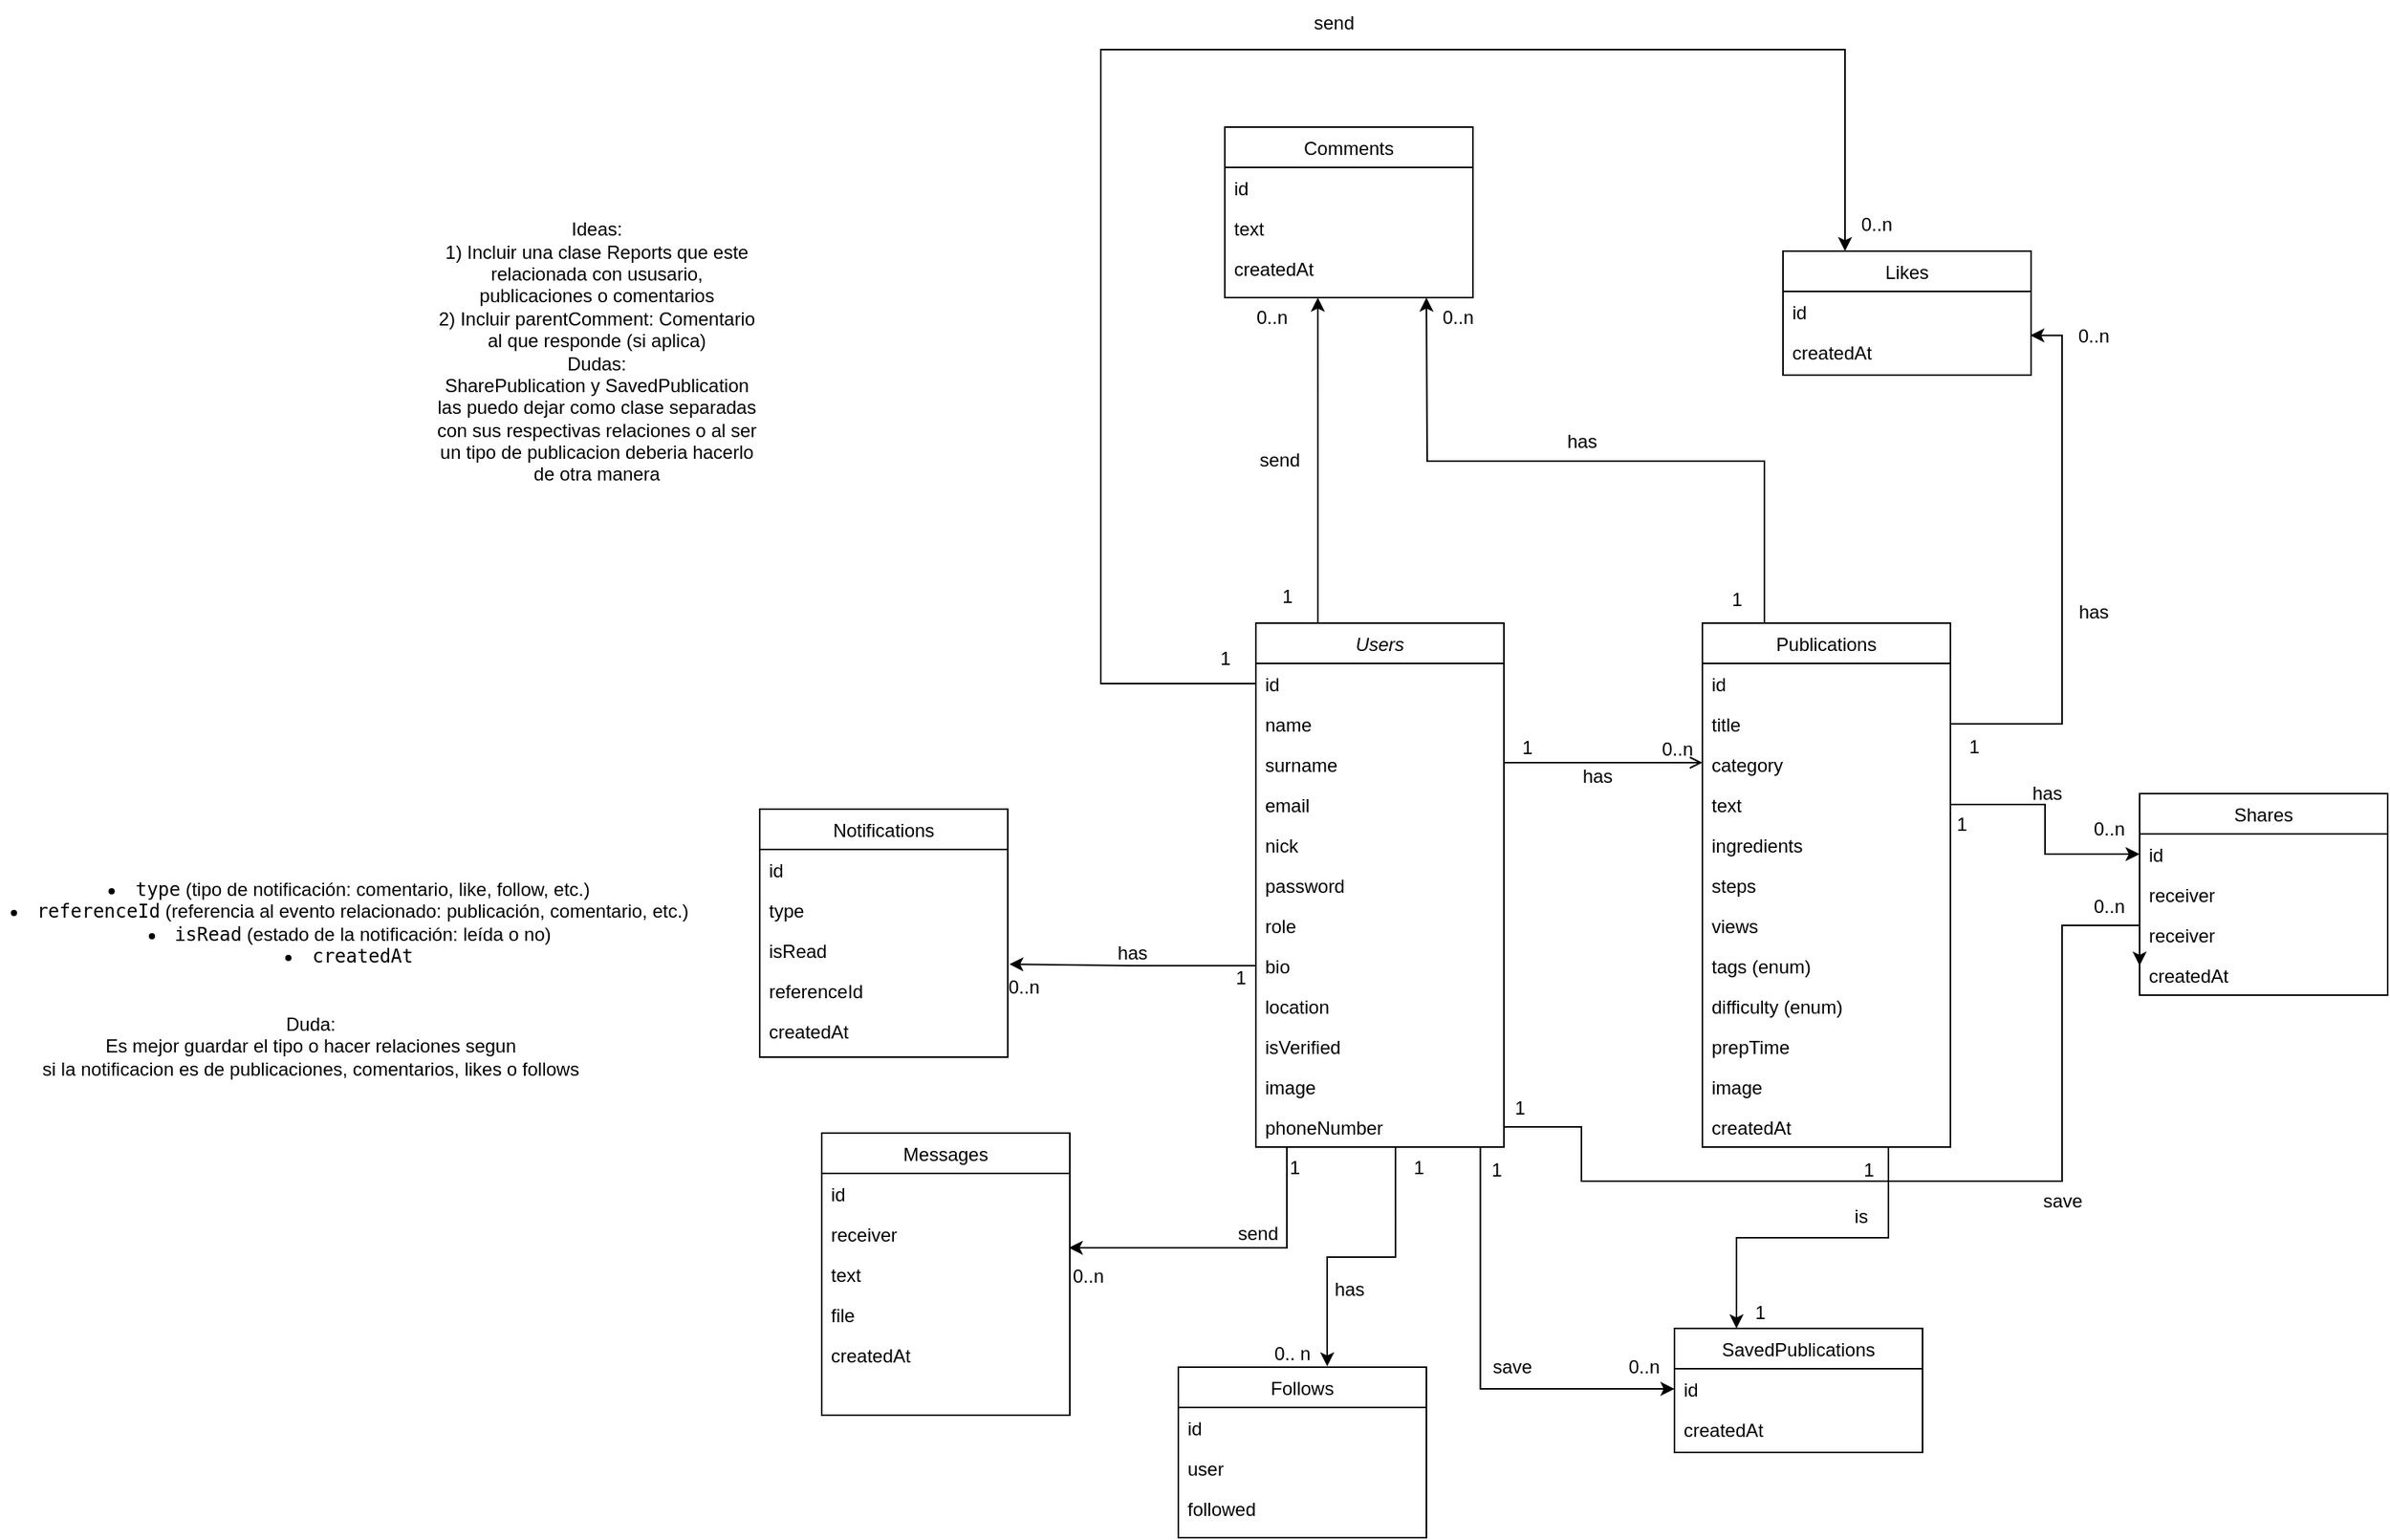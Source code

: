 <mxfile version="26.0.2">
  <diagram id="C5RBs43oDa-KdzZeNtuy" name="Page-1">
    <mxGraphModel dx="1520" dy="1474" grid="1" gridSize="10" guides="1" tooltips="1" connect="1" arrows="1" fold="1" page="1" pageScale="1" pageWidth="827" pageHeight="1169" math="0" shadow="0">
      <root>
        <mxCell id="WIyWlLk6GJQsqaUBKTNV-0" />
        <mxCell id="WIyWlLk6GJQsqaUBKTNV-1" parent="WIyWlLk6GJQsqaUBKTNV-0" />
        <mxCell id="uwJaF9z327K-qFnrlRFz-44" style="edgeStyle=orthogonalEdgeStyle;rounded=0;orthogonalLoop=1;jettySize=auto;html=1;exitX=0.25;exitY=0;exitDx=0;exitDy=0;" parent="WIyWlLk6GJQsqaUBKTNV-1" source="zkfFHV4jXpPFQw0GAbJ--0" edge="1">
          <mxGeometry relative="1" as="geometry">
            <mxPoint x="259.968" y="-90.0" as="targetPoint" />
          </mxGeometry>
        </mxCell>
        <mxCell id="zkfFHV4jXpPFQw0GAbJ--0" value="Users" style="swimlane;fontStyle=2;align=center;verticalAlign=top;childLayout=stackLayout;horizontal=1;startSize=26;horizontalStack=0;resizeParent=1;resizeLast=0;collapsible=1;marginBottom=0;rounded=0;shadow=0;strokeWidth=1;" parent="WIyWlLk6GJQsqaUBKTNV-1" vertex="1">
          <mxGeometry x="220" y="120" width="160" height="338" as="geometry">
            <mxRectangle x="230" y="140" width="160" height="26" as="alternateBounds" />
          </mxGeometry>
        </mxCell>
        <mxCell id="uwJaF9z327K-qFnrlRFz-0" value="id" style="text;align=left;verticalAlign=top;spacingLeft=4;spacingRight=4;overflow=hidden;rotatable=0;points=[[0,0.5],[1,0.5]];portConstraint=eastwest;" parent="zkfFHV4jXpPFQw0GAbJ--0" vertex="1">
          <mxGeometry y="26" width="160" height="26" as="geometry" />
        </mxCell>
        <mxCell id="zkfFHV4jXpPFQw0GAbJ--1" value="name" style="text;align=left;verticalAlign=top;spacingLeft=4;spacingRight=4;overflow=hidden;rotatable=0;points=[[0,0.5],[1,0.5]];portConstraint=eastwest;" parent="zkfFHV4jXpPFQw0GAbJ--0" vertex="1">
          <mxGeometry y="52" width="160" height="26" as="geometry" />
        </mxCell>
        <mxCell id="uwJaF9z327K-qFnrlRFz-1" value="surname" style="text;align=left;verticalAlign=top;spacingLeft=4;spacingRight=4;overflow=hidden;rotatable=0;points=[[0,0.5],[1,0.5]];portConstraint=eastwest;rounded=0;shadow=0;html=0;" parent="zkfFHV4jXpPFQw0GAbJ--0" vertex="1">
          <mxGeometry y="78" width="160" height="26" as="geometry" />
        </mxCell>
        <mxCell id="zkfFHV4jXpPFQw0GAbJ--3" value="email" style="text;align=left;verticalAlign=top;spacingLeft=4;spacingRight=4;overflow=hidden;rotatable=0;points=[[0,0.5],[1,0.5]];portConstraint=eastwest;rounded=0;shadow=0;html=0;" parent="zkfFHV4jXpPFQw0GAbJ--0" vertex="1">
          <mxGeometry y="104" width="160" height="26" as="geometry" />
        </mxCell>
        <mxCell id="zkfFHV4jXpPFQw0GAbJ--2" value="nick" style="text;align=left;verticalAlign=top;spacingLeft=4;spacingRight=4;overflow=hidden;rotatable=0;points=[[0,0.5],[1,0.5]];portConstraint=eastwest;rounded=0;shadow=0;html=0;" parent="zkfFHV4jXpPFQw0GAbJ--0" vertex="1">
          <mxGeometry y="130" width="160" height="26" as="geometry" />
        </mxCell>
        <mxCell id="uwJaF9z327K-qFnrlRFz-2" value="password" style="text;align=left;verticalAlign=top;spacingLeft=4;spacingRight=4;overflow=hidden;rotatable=0;points=[[0,0.5],[1,0.5]];portConstraint=eastwest;rounded=0;shadow=0;html=0;" parent="zkfFHV4jXpPFQw0GAbJ--0" vertex="1">
          <mxGeometry y="156" width="160" height="26" as="geometry" />
        </mxCell>
        <mxCell id="uwJaF9z327K-qFnrlRFz-3" value="role" style="text;align=left;verticalAlign=top;spacingLeft=4;spacingRight=4;overflow=hidden;rotatable=0;points=[[0,0.5],[1,0.5]];portConstraint=eastwest;rounded=0;shadow=0;html=0;" parent="zkfFHV4jXpPFQw0GAbJ--0" vertex="1">
          <mxGeometry y="182" width="160" height="26" as="geometry" />
        </mxCell>
        <mxCell id="uwJaF9z327K-qFnrlRFz-5" value="bio" style="text;align=left;verticalAlign=top;spacingLeft=4;spacingRight=4;overflow=hidden;rotatable=0;points=[[0,0.5],[1,0.5]];portConstraint=eastwest;rounded=0;shadow=0;html=0;" parent="zkfFHV4jXpPFQw0GAbJ--0" vertex="1">
          <mxGeometry y="208" width="160" height="26" as="geometry" />
        </mxCell>
        <mxCell id="uwJaF9z327K-qFnrlRFz-95" value="location" style="text;align=left;verticalAlign=top;spacingLeft=4;spacingRight=4;overflow=hidden;rotatable=0;points=[[0,0.5],[1,0.5]];portConstraint=eastwest;rounded=0;shadow=0;html=0;" parent="zkfFHV4jXpPFQw0GAbJ--0" vertex="1">
          <mxGeometry y="234" width="160" height="26" as="geometry" />
        </mxCell>
        <mxCell id="uwJaF9z327K-qFnrlRFz-94" value="isVerified" style="text;align=left;verticalAlign=top;spacingLeft=4;spacingRight=4;overflow=hidden;rotatable=0;points=[[0,0.5],[1,0.5]];portConstraint=eastwest;rounded=0;shadow=0;html=0;" parent="zkfFHV4jXpPFQw0GAbJ--0" vertex="1">
          <mxGeometry y="260" width="160" height="26" as="geometry" />
        </mxCell>
        <mxCell id="uwJaF9z327K-qFnrlRFz-93" value="image" style="text;align=left;verticalAlign=top;spacingLeft=4;spacingRight=4;overflow=hidden;rotatable=0;points=[[0,0.5],[1,0.5]];portConstraint=eastwest;rounded=0;shadow=0;html=0;" parent="zkfFHV4jXpPFQw0GAbJ--0" vertex="1">
          <mxGeometry y="286" width="160" height="26" as="geometry" />
        </mxCell>
        <mxCell id="uwJaF9z327K-qFnrlRFz-4" value="phoneNumber" style="text;align=left;verticalAlign=top;spacingLeft=4;spacingRight=4;overflow=hidden;rotatable=0;points=[[0,0.5],[1,0.5]];portConstraint=eastwest;rounded=0;shadow=0;html=0;" parent="zkfFHV4jXpPFQw0GAbJ--0" vertex="1">
          <mxGeometry y="312" width="160" height="26" as="geometry" />
        </mxCell>
        <mxCell id="uwJaF9z327K-qFnrlRFz-43" style="edgeStyle=orthogonalEdgeStyle;rounded=0;orthogonalLoop=1;jettySize=auto;html=1;exitX=0.25;exitY=0;exitDx=0;exitDy=0;" parent="WIyWlLk6GJQsqaUBKTNV-1" source="zkfFHV4jXpPFQw0GAbJ--17" edge="1">
          <mxGeometry relative="1" as="geometry">
            <mxPoint x="330" y="-90" as="targetPoint" />
          </mxGeometry>
        </mxCell>
        <mxCell id="uwJaF9z327K-qFnrlRFz-104" style="edgeStyle=orthogonalEdgeStyle;rounded=0;orthogonalLoop=1;jettySize=auto;html=1;exitX=0.75;exitY=1;exitDx=0;exitDy=0;entryX=0.25;entryY=0;entryDx=0;entryDy=0;" parent="WIyWlLk6GJQsqaUBKTNV-1" source="zkfFHV4jXpPFQw0GAbJ--17" target="uwJaF9z327K-qFnrlRFz-96" edge="1">
          <mxGeometry relative="1" as="geometry" />
        </mxCell>
        <mxCell id="zkfFHV4jXpPFQw0GAbJ--17" value="Publications" style="swimlane;fontStyle=0;align=center;verticalAlign=top;childLayout=stackLayout;horizontal=1;startSize=26;horizontalStack=0;resizeParent=1;resizeLast=0;collapsible=1;marginBottom=0;rounded=0;shadow=0;strokeWidth=1;" parent="WIyWlLk6GJQsqaUBKTNV-1" vertex="1">
          <mxGeometry x="508" y="120" width="160" height="338" as="geometry">
            <mxRectangle x="550" y="140" width="160" height="26" as="alternateBounds" />
          </mxGeometry>
        </mxCell>
        <mxCell id="zkfFHV4jXpPFQw0GAbJ--18" value="id" style="text;align=left;verticalAlign=top;spacingLeft=4;spacingRight=4;overflow=hidden;rotatable=0;points=[[0,0.5],[1,0.5]];portConstraint=eastwest;" parent="zkfFHV4jXpPFQw0GAbJ--17" vertex="1">
          <mxGeometry y="26" width="160" height="26" as="geometry" />
        </mxCell>
        <mxCell id="zkfFHV4jXpPFQw0GAbJ--20" value="title" style="text;align=left;verticalAlign=top;spacingLeft=4;spacingRight=4;overflow=hidden;rotatable=0;points=[[0,0.5],[1,0.5]];portConstraint=eastwest;rounded=0;shadow=0;html=0;" parent="zkfFHV4jXpPFQw0GAbJ--17" vertex="1">
          <mxGeometry y="52" width="160" height="26" as="geometry" />
        </mxCell>
        <mxCell id="zkfFHV4jXpPFQw0GAbJ--21" value="category" style="text;align=left;verticalAlign=top;spacingLeft=4;spacingRight=4;overflow=hidden;rotatable=0;points=[[0,0.5],[1,0.5]];portConstraint=eastwest;rounded=0;shadow=0;html=0;" parent="zkfFHV4jXpPFQw0GAbJ--17" vertex="1">
          <mxGeometry y="78" width="160" height="26" as="geometry" />
        </mxCell>
        <mxCell id="zkfFHV4jXpPFQw0GAbJ--22" value="text" style="text;align=left;verticalAlign=top;spacingLeft=4;spacingRight=4;overflow=hidden;rotatable=0;points=[[0,0.5],[1,0.5]];portConstraint=eastwest;rounded=0;shadow=0;html=0;" parent="zkfFHV4jXpPFQw0GAbJ--17" vertex="1">
          <mxGeometry y="104" width="160" height="26" as="geometry" />
        </mxCell>
        <mxCell id="uwJaF9z327K-qFnrlRFz-88" value="ingredients" style="text;align=left;verticalAlign=top;spacingLeft=4;spacingRight=4;overflow=hidden;rotatable=0;points=[[0,0.5],[1,0.5]];portConstraint=eastwest;rounded=0;shadow=0;html=0;" parent="zkfFHV4jXpPFQw0GAbJ--17" vertex="1">
          <mxGeometry y="130" width="160" height="26" as="geometry" />
        </mxCell>
        <mxCell id="uwJaF9z327K-qFnrlRFz-111" value="steps" style="text;align=left;verticalAlign=top;spacingLeft=4;spacingRight=4;overflow=hidden;rotatable=0;points=[[0,0.5],[1,0.5]];portConstraint=eastwest;rounded=0;shadow=0;html=0;" parent="zkfFHV4jXpPFQw0GAbJ--17" vertex="1">
          <mxGeometry y="156" width="160" height="26" as="geometry" />
        </mxCell>
        <mxCell id="uwJaF9z327K-qFnrlRFz-112" value="views" style="text;align=left;verticalAlign=top;spacingLeft=4;spacingRight=4;overflow=hidden;rotatable=0;points=[[0,0.5],[1,0.5]];portConstraint=eastwest;rounded=0;shadow=0;html=0;" parent="zkfFHV4jXpPFQw0GAbJ--17" vertex="1">
          <mxGeometry y="182" width="160" height="26" as="geometry" />
        </mxCell>
        <mxCell id="uwJaF9z327K-qFnrlRFz-115" value="tags (enum)" style="text;align=left;verticalAlign=top;spacingLeft=4;spacingRight=4;overflow=hidden;rotatable=0;points=[[0,0.5],[1,0.5]];portConstraint=eastwest;rounded=0;shadow=0;html=0;" parent="zkfFHV4jXpPFQw0GAbJ--17" vertex="1">
          <mxGeometry y="208" width="160" height="26" as="geometry" />
        </mxCell>
        <mxCell id="uwJaF9z327K-qFnrlRFz-116" value="difficulty (enum)" style="text;align=left;verticalAlign=top;spacingLeft=4;spacingRight=4;overflow=hidden;rotatable=0;points=[[0,0.5],[1,0.5]];portConstraint=eastwest;rounded=0;shadow=0;html=0;" parent="zkfFHV4jXpPFQw0GAbJ--17" vertex="1">
          <mxGeometry y="234" width="160" height="26" as="geometry" />
        </mxCell>
        <mxCell id="uwJaF9z327K-qFnrlRFz-117" value="prepTime" style="text;align=left;verticalAlign=top;spacingLeft=4;spacingRight=4;overflow=hidden;rotatable=0;points=[[0,0.5],[1,0.5]];portConstraint=eastwest;rounded=0;shadow=0;html=0;" parent="zkfFHV4jXpPFQw0GAbJ--17" vertex="1">
          <mxGeometry y="260" width="160" height="26" as="geometry" />
        </mxCell>
        <mxCell id="uwJaF9z327K-qFnrlRFz-118" value="image" style="text;align=left;verticalAlign=top;spacingLeft=4;spacingRight=4;overflow=hidden;rotatable=0;points=[[0,0.5],[1,0.5]];portConstraint=eastwest;rounded=0;shadow=0;html=0;" parent="zkfFHV4jXpPFQw0GAbJ--17" vertex="1">
          <mxGeometry y="286" width="160" height="26" as="geometry" />
        </mxCell>
        <mxCell id="uwJaF9z327K-qFnrlRFz-110" value="createdAt" style="text;align=left;verticalAlign=top;spacingLeft=4;spacingRight=4;overflow=hidden;rotatable=0;points=[[0,0.5],[1,0.5]];portConstraint=eastwest;rounded=0;shadow=0;html=0;" parent="zkfFHV4jXpPFQw0GAbJ--17" vertex="1">
          <mxGeometry y="312" width="160" height="26" as="geometry" />
        </mxCell>
        <mxCell id="zkfFHV4jXpPFQw0GAbJ--26" value="" style="endArrow=open;shadow=0;strokeWidth=1;rounded=0;curved=0;endFill=1;edgeStyle=elbowEdgeStyle;elbow=vertical;exitX=1;exitY=0.5;exitDx=0;exitDy=0;" parent="WIyWlLk6GJQsqaUBKTNV-1" source="uwJaF9z327K-qFnrlRFz-1" edge="1">
          <mxGeometry x="0.5" y="41" relative="1" as="geometry">
            <mxPoint x="410" y="210" as="sourcePoint" />
            <mxPoint x="508" y="210" as="targetPoint" />
            <mxPoint x="-40" y="32" as="offset" />
            <Array as="points">
              <mxPoint x="490" y="210" />
            </Array>
          </mxGeometry>
        </mxCell>
        <mxCell id="zkfFHV4jXpPFQw0GAbJ--27" value="0..n" style="resizable=0;align=left;verticalAlign=bottom;labelBackgroundColor=none;fontSize=12;" parent="zkfFHV4jXpPFQw0GAbJ--26" connectable="0" vertex="1">
          <mxGeometry x="-1" relative="1" as="geometry">
            <mxPoint x="100" y="-1" as="offset" />
          </mxGeometry>
        </mxCell>
        <mxCell id="zkfFHV4jXpPFQw0GAbJ--28" value="1" style="resizable=0;align=right;verticalAlign=bottom;labelBackgroundColor=none;fontSize=12;" parent="zkfFHV4jXpPFQw0GAbJ--26" connectable="0" vertex="1">
          <mxGeometry x="1" relative="1" as="geometry">
            <mxPoint x="-108" y="-1" as="offset" />
          </mxGeometry>
        </mxCell>
        <mxCell id="zkfFHV4jXpPFQw0GAbJ--29" value="has" style="text;html=1;resizable=0;points=[];;align=center;verticalAlign=middle;labelBackgroundColor=none;rounded=0;shadow=0;strokeWidth=1;fontSize=12;" parent="zkfFHV4jXpPFQw0GAbJ--26" vertex="1" connectable="0">
          <mxGeometry x="0.5" y="49" relative="1" as="geometry">
            <mxPoint x="-36" y="58" as="offset" />
          </mxGeometry>
        </mxCell>
        <mxCell id="uwJaF9z327K-qFnrlRFz-10" value="Follows" style="swimlane;fontStyle=0;align=center;verticalAlign=top;childLayout=stackLayout;horizontal=1;startSize=26;horizontalStack=0;resizeParent=1;resizeLast=0;collapsible=1;marginBottom=0;rounded=0;shadow=0;strokeWidth=1;" parent="WIyWlLk6GJQsqaUBKTNV-1" vertex="1">
          <mxGeometry x="170.0" y="600" width="160" height="110" as="geometry">
            <mxRectangle x="550" y="140" width="160" height="26" as="alternateBounds" />
          </mxGeometry>
        </mxCell>
        <mxCell id="uwJaF9z327K-qFnrlRFz-11" value="id" style="text;align=left;verticalAlign=top;spacingLeft=4;spacingRight=4;overflow=hidden;rotatable=0;points=[[0,0.5],[1,0.5]];portConstraint=eastwest;" parent="uwJaF9z327K-qFnrlRFz-10" vertex="1">
          <mxGeometry y="26" width="160" height="26" as="geometry" />
        </mxCell>
        <mxCell id="uwJaF9z327K-qFnrlRFz-12" value="user" style="text;align=left;verticalAlign=top;spacingLeft=4;spacingRight=4;overflow=hidden;rotatable=0;points=[[0,0.5],[1,0.5]];portConstraint=eastwest;rounded=0;shadow=0;html=0;" parent="uwJaF9z327K-qFnrlRFz-10" vertex="1">
          <mxGeometry y="52" width="160" height="26" as="geometry" />
        </mxCell>
        <mxCell id="uwJaF9z327K-qFnrlRFz-13" value="followed" style="text;align=left;verticalAlign=top;spacingLeft=4;spacingRight=4;overflow=hidden;rotatable=0;points=[[0,0.5],[1,0.5]];portConstraint=eastwest;rounded=0;shadow=0;html=0;" parent="uwJaF9z327K-qFnrlRFz-10" vertex="1">
          <mxGeometry y="78" width="160" height="26" as="geometry" />
        </mxCell>
        <mxCell id="uwJaF9z327K-qFnrlRFz-16" value="0.. n" style="resizable=0;align=left;verticalAlign=bottom;labelBackgroundColor=none;fontSize=12;" parent="WIyWlLk6GJQsqaUBKTNV-1" connectable="0" vertex="1">
          <mxGeometry x="229.999" y="600.001" as="geometry" />
        </mxCell>
        <mxCell id="uwJaF9z327K-qFnrlRFz-17" value="1" style="resizable=0;align=right;verticalAlign=bottom;labelBackgroundColor=none;fontSize=12;" parent="WIyWlLk6GJQsqaUBKTNV-1" connectable="0" vertex="1">
          <mxGeometry x="330" y="480.004" as="geometry" />
        </mxCell>
        <mxCell id="uwJaF9z327K-qFnrlRFz-18" value="has" style="text;html=1;resizable=0;points=[];;align=center;verticalAlign=middle;labelBackgroundColor=none;rounded=0;shadow=0;strokeWidth=1;fontSize=12;" parent="WIyWlLk6GJQsqaUBKTNV-1" vertex="1" connectable="0">
          <mxGeometry x="279.996" y="550.001" as="geometry" />
        </mxCell>
        <mxCell id="uwJaF9z327K-qFnrlRFz-19" style="edgeStyle=orthogonalEdgeStyle;rounded=0;orthogonalLoop=1;jettySize=auto;html=1;entryX=0.6;entryY=-0.005;entryDx=0;entryDy=0;entryPerimeter=0;exitX=0.563;exitY=1.014;exitDx=0;exitDy=0;exitPerimeter=0;" parent="WIyWlLk6GJQsqaUBKTNV-1" source="uwJaF9z327K-qFnrlRFz-4" target="uwJaF9z327K-qFnrlRFz-10" edge="1">
          <mxGeometry relative="1" as="geometry">
            <mxPoint x="310" y="470" as="sourcePoint" />
            <mxPoint x="560" y="477" as="targetPoint" />
            <Array as="points">
              <mxPoint x="310" y="529" />
              <mxPoint x="266" y="529" />
            </Array>
          </mxGeometry>
        </mxCell>
        <mxCell id="uwJaF9z327K-qFnrlRFz-20" value="Messages" style="swimlane;fontStyle=0;align=center;verticalAlign=top;childLayout=stackLayout;horizontal=1;startSize=26;horizontalStack=0;resizeParent=1;resizeLast=0;collapsible=1;marginBottom=0;rounded=0;shadow=0;strokeWidth=1;" parent="WIyWlLk6GJQsqaUBKTNV-1" vertex="1">
          <mxGeometry x="-60" y="449" width="160" height="182" as="geometry">
            <mxRectangle x="550" y="140" width="160" height="26" as="alternateBounds" />
          </mxGeometry>
        </mxCell>
        <mxCell id="uwJaF9z327K-qFnrlRFz-21" value="id" style="text;align=left;verticalAlign=top;spacingLeft=4;spacingRight=4;overflow=hidden;rotatable=0;points=[[0,0.5],[1,0.5]];portConstraint=eastwest;" parent="uwJaF9z327K-qFnrlRFz-20" vertex="1">
          <mxGeometry y="26" width="160" height="26" as="geometry" />
        </mxCell>
        <mxCell id="uwJaF9z327K-qFnrlRFz-23" value="receiver" style="text;align=left;verticalAlign=top;spacingLeft=4;spacingRight=4;overflow=hidden;rotatable=0;points=[[0,0.5],[1,0.5]];portConstraint=eastwest;rounded=0;shadow=0;html=0;" parent="uwJaF9z327K-qFnrlRFz-20" vertex="1">
          <mxGeometry y="52" width="160" height="26" as="geometry" />
        </mxCell>
        <mxCell id="uwJaF9z327K-qFnrlRFz-24" value="text" style="text;align=left;verticalAlign=top;spacingLeft=4;spacingRight=4;overflow=hidden;rotatable=0;points=[[0,0.5],[1,0.5]];portConstraint=eastwest;rounded=0;shadow=0;html=0;" parent="uwJaF9z327K-qFnrlRFz-20" vertex="1">
          <mxGeometry y="78" width="160" height="26" as="geometry" />
        </mxCell>
        <mxCell id="uwJaF9z327K-qFnrlRFz-30" value="file" style="text;align=left;verticalAlign=top;spacingLeft=4;spacingRight=4;overflow=hidden;rotatable=0;points=[[0,0.5],[1,0.5]];portConstraint=eastwest;rounded=0;shadow=0;html=0;" parent="uwJaF9z327K-qFnrlRFz-20" vertex="1">
          <mxGeometry y="104" width="160" height="26" as="geometry" />
        </mxCell>
        <mxCell id="uwJaF9z327K-qFnrlRFz-25" value="createdAt" style="text;align=left;verticalAlign=top;spacingLeft=4;spacingRight=4;overflow=hidden;rotatable=0;points=[[0,0.5],[1,0.5]];portConstraint=eastwest;rounded=0;shadow=0;html=0;" parent="uwJaF9z327K-qFnrlRFz-20" vertex="1">
          <mxGeometry y="130" width="160" height="26" as="geometry" />
        </mxCell>
        <mxCell id="uwJaF9z327K-qFnrlRFz-26" value="0..n" style="resizable=0;align=left;verticalAlign=bottom;labelBackgroundColor=none;fontSize=12;direction=south;" parent="WIyWlLk6GJQsqaUBKTNV-1" connectable="0" vertex="1">
          <mxGeometry x="99.999" y="550.001" as="geometry" />
        </mxCell>
        <mxCell id="uwJaF9z327K-qFnrlRFz-27" value="1" style="resizable=0;align=right;verticalAlign=bottom;labelBackgroundColor=none;fontSize=12;" parent="WIyWlLk6GJQsqaUBKTNV-1" connectable="0" vertex="1">
          <mxGeometry x="250" y="480.004" as="geometry" />
        </mxCell>
        <mxCell id="uwJaF9z327K-qFnrlRFz-28" value="send" style="text;html=1;resizable=0;points=[];;align=center;verticalAlign=middle;labelBackgroundColor=none;rounded=0;shadow=0;strokeWidth=1;fontSize=12;" parent="WIyWlLk6GJQsqaUBKTNV-1" vertex="1" connectable="0">
          <mxGeometry x="214.996" y="510.001" as="geometry">
            <mxPoint x="6" y="4" as="offset" />
          </mxGeometry>
        </mxCell>
        <mxCell id="uwJaF9z327K-qFnrlRFz-29" style="edgeStyle=orthogonalEdgeStyle;rounded=0;orthogonalLoop=1;jettySize=auto;html=1;entryX=0.996;entryY=0.845;entryDx=0;entryDy=0;exitX=0.125;exitY=1.015;exitDx=0;exitDy=0;exitPerimeter=0;entryPerimeter=0;" parent="WIyWlLk6GJQsqaUBKTNV-1" source="uwJaF9z327K-qFnrlRFz-4" target="uwJaF9z327K-qFnrlRFz-23" edge="1">
          <mxGeometry relative="1" as="geometry">
            <mxPoint x="240" y="390" as="sourcePoint" />
            <mxPoint x="318" y="545" as="targetPoint" />
            <Array as="points">
              <mxPoint x="240" y="523" />
            </Array>
          </mxGeometry>
        </mxCell>
        <mxCell id="uwJaF9z327K-qFnrlRFz-31" value="Likes" style="swimlane;fontStyle=0;align=center;verticalAlign=top;childLayout=stackLayout;horizontal=1;startSize=26;horizontalStack=0;resizeParent=1;resizeLast=0;collapsible=1;marginBottom=0;rounded=0;shadow=0;strokeWidth=1;" parent="WIyWlLk6GJQsqaUBKTNV-1" vertex="1">
          <mxGeometry x="560" y="-120" width="160" height="80" as="geometry">
            <mxRectangle x="550" y="140" width="160" height="26" as="alternateBounds" />
          </mxGeometry>
        </mxCell>
        <mxCell id="uwJaF9z327K-qFnrlRFz-32" value="id" style="text;align=left;verticalAlign=top;spacingLeft=4;spacingRight=4;overflow=hidden;rotatable=0;points=[[0,0.5],[1,0.5]];portConstraint=eastwest;" parent="uwJaF9z327K-qFnrlRFz-31" vertex="1">
          <mxGeometry y="26" width="160" height="26" as="geometry" />
        </mxCell>
        <mxCell id="uwJaF9z327K-qFnrlRFz-34" value="createdAt" style="text;align=left;verticalAlign=top;spacingLeft=4;spacingRight=4;overflow=hidden;rotatable=0;points=[[0,0.5],[1,0.5]];portConstraint=eastwest;rounded=0;shadow=0;html=0;" parent="uwJaF9z327K-qFnrlRFz-31" vertex="1">
          <mxGeometry y="52" width="160" height="26" as="geometry" />
        </mxCell>
        <mxCell id="uwJaF9z327K-qFnrlRFz-35" style="edgeStyle=orthogonalEdgeStyle;rounded=0;orthogonalLoop=1;jettySize=auto;html=1;exitX=1;exitY=0.5;exitDx=0;exitDy=0;entryX=0.997;entryY=0.091;entryDx=0;entryDy=0;entryPerimeter=0;" parent="WIyWlLk6GJQsqaUBKTNV-1" source="zkfFHV4jXpPFQw0GAbJ--20" target="uwJaF9z327K-qFnrlRFz-34" edge="1">
          <mxGeometry relative="1" as="geometry" />
        </mxCell>
        <mxCell id="uwJaF9z327K-qFnrlRFz-37" value="0..n" style="text;html=1;align=center;verticalAlign=middle;resizable=0;points=[];autosize=1;strokeColor=none;fillColor=none;" parent="WIyWlLk6GJQsqaUBKTNV-1" vertex="1">
          <mxGeometry x="740" y="-80" width="40" height="30" as="geometry" />
        </mxCell>
        <mxCell id="uwJaF9z327K-qFnrlRFz-38" value="Comments" style="swimlane;fontStyle=0;align=center;verticalAlign=top;childLayout=stackLayout;horizontal=1;startSize=26;horizontalStack=0;resizeParent=1;resizeLast=0;collapsible=1;marginBottom=0;rounded=0;shadow=0;strokeWidth=1;" parent="WIyWlLk6GJQsqaUBKTNV-1" vertex="1">
          <mxGeometry x="200" y="-200" width="160" height="110" as="geometry">
            <mxRectangle x="550" y="140" width="160" height="26" as="alternateBounds" />
          </mxGeometry>
        </mxCell>
        <mxCell id="uwJaF9z327K-qFnrlRFz-39" value="id" style="text;align=left;verticalAlign=top;spacingLeft=4;spacingRight=4;overflow=hidden;rotatable=0;points=[[0,0.5],[1,0.5]];portConstraint=eastwest;" parent="uwJaF9z327K-qFnrlRFz-38" vertex="1">
          <mxGeometry y="26" width="160" height="26" as="geometry" />
        </mxCell>
        <mxCell id="uwJaF9z327K-qFnrlRFz-40" value="text" style="text;align=left;verticalAlign=top;spacingLeft=4;spacingRight=4;overflow=hidden;rotatable=0;points=[[0,0.5],[1,0.5]];portConstraint=eastwest;rounded=0;shadow=0;html=0;" parent="uwJaF9z327K-qFnrlRFz-38" vertex="1">
          <mxGeometry y="52" width="160" height="26" as="geometry" />
        </mxCell>
        <mxCell id="uwJaF9z327K-qFnrlRFz-41" value="createdAt" style="text;align=left;verticalAlign=top;spacingLeft=4;spacingRight=4;overflow=hidden;rotatable=0;points=[[0,0.5],[1,0.5]];portConstraint=eastwest;rounded=0;shadow=0;html=0;" parent="uwJaF9z327K-qFnrlRFz-38" vertex="1">
          <mxGeometry y="78" width="160" height="26" as="geometry" />
        </mxCell>
        <mxCell id="uwJaF9z327K-qFnrlRFz-42" value="has" style="text;html=1;align=center;verticalAlign=middle;resizable=0;points=[];autosize=1;strokeColor=none;fillColor=none;" parent="WIyWlLk6GJQsqaUBKTNV-1" vertex="1">
          <mxGeometry x="740" y="98" width="40" height="30" as="geometry" />
        </mxCell>
        <mxCell id="uwJaF9z327K-qFnrlRFz-45" style="edgeStyle=orthogonalEdgeStyle;rounded=0;orthogonalLoop=1;jettySize=auto;html=1;exitX=0;exitY=0.5;exitDx=0;exitDy=0;entryX=0.25;entryY=0;entryDx=0;entryDy=0;" parent="WIyWlLk6GJQsqaUBKTNV-1" source="uwJaF9z327K-qFnrlRFz-0" target="uwJaF9z327K-qFnrlRFz-31" edge="1">
          <mxGeometry relative="1" as="geometry">
            <Array as="points">
              <mxPoint x="120" y="159" />
              <mxPoint x="120" y="-250" />
              <mxPoint x="600" y="-250" />
            </Array>
          </mxGeometry>
        </mxCell>
        <mxCell id="uwJaF9z327K-qFnrlRFz-46" value="send" style="text;html=1;align=center;verticalAlign=middle;resizable=0;points=[];autosize=1;strokeColor=none;fillColor=none;" parent="WIyWlLk6GJQsqaUBKTNV-1" vertex="1">
          <mxGeometry x="245" y="-282" width="50" height="30" as="geometry" />
        </mxCell>
        <mxCell id="uwJaF9z327K-qFnrlRFz-47" value="send" style="text;html=1;align=center;verticalAlign=middle;resizable=0;points=[];autosize=1;strokeColor=none;fillColor=none;" parent="WIyWlLk6GJQsqaUBKTNV-1" vertex="1">
          <mxGeometry x="210" width="50" height="30" as="geometry" />
        </mxCell>
        <mxCell id="uwJaF9z327K-qFnrlRFz-48" value="0..n" style="text;html=1;align=center;verticalAlign=middle;resizable=0;points=[];autosize=1;strokeColor=none;fillColor=none;" parent="WIyWlLk6GJQsqaUBKTNV-1" vertex="1">
          <mxGeometry x="210" y="-92" width="40" height="30" as="geometry" />
        </mxCell>
        <mxCell id="uwJaF9z327K-qFnrlRFz-49" value="1" style="text;html=1;align=center;verticalAlign=middle;resizable=0;points=[];autosize=1;strokeColor=none;fillColor=none;" parent="WIyWlLk6GJQsqaUBKTNV-1" vertex="1">
          <mxGeometry x="225" y="88" width="30" height="30" as="geometry" />
        </mxCell>
        <mxCell id="uwJaF9z327K-qFnrlRFz-50" value="has" style="text;html=1;align=center;verticalAlign=middle;resizable=0;points=[];autosize=1;strokeColor=none;fillColor=none;" parent="WIyWlLk6GJQsqaUBKTNV-1" vertex="1">
          <mxGeometry x="410" y="-12" width="40" height="30" as="geometry" />
        </mxCell>
        <mxCell id="uwJaF9z327K-qFnrlRFz-51" value="1" style="text;html=1;align=center;verticalAlign=middle;resizable=0;points=[];autosize=1;strokeColor=none;fillColor=none;" parent="WIyWlLk6GJQsqaUBKTNV-1" vertex="1">
          <mxGeometry x="515" y="90" width="30" height="30" as="geometry" />
        </mxCell>
        <mxCell id="uwJaF9z327K-qFnrlRFz-52" value="0..n" style="text;html=1;align=center;verticalAlign=middle;resizable=0;points=[];autosize=1;strokeColor=none;fillColor=none;" parent="WIyWlLk6GJQsqaUBKTNV-1" vertex="1">
          <mxGeometry x="330" y="-92" width="40" height="30" as="geometry" />
        </mxCell>
        <mxCell id="uwJaF9z327K-qFnrlRFz-53" value="0..n" style="text;html=1;align=center;verticalAlign=middle;resizable=0;points=[];autosize=1;strokeColor=none;fillColor=none;" parent="WIyWlLk6GJQsqaUBKTNV-1" vertex="1">
          <mxGeometry x="600" y="-152" width="40" height="30" as="geometry" />
        </mxCell>
        <mxCell id="uwJaF9z327K-qFnrlRFz-54" value="1" style="text;html=1;align=center;verticalAlign=middle;resizable=0;points=[];autosize=1;strokeColor=none;fillColor=none;" parent="WIyWlLk6GJQsqaUBKTNV-1" vertex="1">
          <mxGeometry x="185" y="128" width="30" height="30" as="geometry" />
        </mxCell>
        <mxCell id="uwJaF9z327K-qFnrlRFz-55" value="Shares" style="swimlane;fontStyle=0;align=center;verticalAlign=top;childLayout=stackLayout;horizontal=1;startSize=26;horizontalStack=0;resizeParent=1;resizeLast=0;collapsible=1;marginBottom=0;rounded=0;shadow=0;strokeWidth=1;" parent="WIyWlLk6GJQsqaUBKTNV-1" vertex="1">
          <mxGeometry x="790" y="230" width="160" height="130" as="geometry">
            <mxRectangle x="550" y="140" width="160" height="26" as="alternateBounds" />
          </mxGeometry>
        </mxCell>
        <mxCell id="uwJaF9z327K-qFnrlRFz-56" value="id" style="text;align=left;verticalAlign=top;spacingLeft=4;spacingRight=4;overflow=hidden;rotatable=0;points=[[0,0.5],[1,0.5]];portConstraint=eastwest;" parent="uwJaF9z327K-qFnrlRFz-55" vertex="1">
          <mxGeometry y="26" width="160" height="26" as="geometry" />
        </mxCell>
        <mxCell id="uwJaF9z327K-qFnrlRFz-58" value="receiver" style="text;align=left;verticalAlign=top;spacingLeft=4;spacingRight=4;overflow=hidden;rotatable=0;points=[[0,0.5],[1,0.5]];portConstraint=eastwest;" parent="uwJaF9z327K-qFnrlRFz-55" vertex="1">
          <mxGeometry y="52" width="160" height="26" as="geometry" />
        </mxCell>
        <mxCell id="SjWU31Qkdi2Tv2p4nRT_-2" value="receiver" style="text;align=left;verticalAlign=top;spacingLeft=4;spacingRight=4;overflow=hidden;rotatable=0;points=[[0,0.5],[1,0.5]];portConstraint=eastwest;" vertex="1" parent="uwJaF9z327K-qFnrlRFz-55">
          <mxGeometry y="78" width="160" height="26" as="geometry" />
        </mxCell>
        <mxCell id="uwJaF9z327K-qFnrlRFz-57" value="createdAt" style="text;align=left;verticalAlign=top;spacingLeft=4;spacingRight=4;overflow=hidden;rotatable=0;points=[[0,0.5],[1,0.5]];portConstraint=eastwest;rounded=0;shadow=0;html=0;" parent="uwJaF9z327K-qFnrlRFz-55" vertex="1">
          <mxGeometry y="104" width="160" height="26" as="geometry" />
        </mxCell>
        <mxCell id="uwJaF9z327K-qFnrlRFz-59" style="edgeStyle=orthogonalEdgeStyle;rounded=0;orthogonalLoop=1;jettySize=auto;html=1;exitX=1;exitY=0.5;exitDx=0;exitDy=0;entryX=0;entryY=0.5;entryDx=0;entryDy=0;" parent="WIyWlLk6GJQsqaUBKTNV-1" source="zkfFHV4jXpPFQw0GAbJ--22" target="uwJaF9z327K-qFnrlRFz-56" edge="1">
          <mxGeometry relative="1" as="geometry" />
        </mxCell>
        <mxCell id="uwJaF9z327K-qFnrlRFz-60" style="edgeStyle=orthogonalEdgeStyle;rounded=0;orthogonalLoop=1;jettySize=auto;html=1;exitX=1;exitY=0.5;exitDx=0;exitDy=0;entryX=0;entryY=0.269;entryDx=0;entryDy=0;entryPerimeter=0;" parent="WIyWlLk6GJQsqaUBKTNV-1" source="uwJaF9z327K-qFnrlRFz-4" target="uwJaF9z327K-qFnrlRFz-57" edge="1">
          <mxGeometry relative="1" as="geometry">
            <mxPoint x="780" y="315" as="targetPoint" />
            <mxPoint x="668" y="315.0" as="sourcePoint" />
            <Array as="points">
              <mxPoint x="430" y="445" />
              <mxPoint x="430" y="480" />
              <mxPoint x="740" y="480" />
              <mxPoint x="740" y="315" />
            </Array>
          </mxGeometry>
        </mxCell>
        <mxCell id="uwJaF9z327K-qFnrlRFz-62" value="0..n" style="text;html=1;align=center;verticalAlign=middle;resizable=0;points=[];autosize=1;strokeColor=none;fillColor=none;" parent="WIyWlLk6GJQsqaUBKTNV-1" vertex="1">
          <mxGeometry x="750" y="288" width="40" height="30" as="geometry" />
        </mxCell>
        <mxCell id="uwJaF9z327K-qFnrlRFz-64" value="1" style="text;html=1;align=center;verticalAlign=middle;resizable=0;points=[];autosize=1;strokeColor=none;fillColor=none;" parent="WIyWlLk6GJQsqaUBKTNV-1" vertex="1">
          <mxGeometry x="668" y="185" width="30" height="30" as="geometry" />
        </mxCell>
        <mxCell id="uwJaF9z327K-qFnrlRFz-65" value="1" style="text;html=1;align=center;verticalAlign=middle;resizable=0;points=[];autosize=1;strokeColor=none;fillColor=none;" parent="WIyWlLk6GJQsqaUBKTNV-1" vertex="1">
          <mxGeometry x="660" y="235" width="30" height="30" as="geometry" />
        </mxCell>
        <mxCell id="uwJaF9z327K-qFnrlRFz-66" value="0..n" style="text;html=1;align=center;verticalAlign=middle;resizable=0;points=[];autosize=1;strokeColor=none;fillColor=none;" parent="WIyWlLk6GJQsqaUBKTNV-1" vertex="1">
          <mxGeometry x="750" y="238" width="40" height="30" as="geometry" />
        </mxCell>
        <mxCell id="uwJaF9z327K-qFnrlRFz-67" value="has" style="text;html=1;align=center;verticalAlign=middle;resizable=0;points=[];autosize=1;strokeColor=none;fillColor=none;" parent="WIyWlLk6GJQsqaUBKTNV-1" vertex="1">
          <mxGeometry x="710" y="215" width="40" height="30" as="geometry" />
        </mxCell>
        <mxCell id="uwJaF9z327K-qFnrlRFz-78" value="Notifications" style="swimlane;fontStyle=0;align=center;verticalAlign=top;childLayout=stackLayout;horizontal=1;startSize=26;horizontalStack=0;resizeParent=1;resizeLast=0;collapsible=1;marginBottom=0;rounded=0;shadow=0;strokeWidth=1;" parent="WIyWlLk6GJQsqaUBKTNV-1" vertex="1">
          <mxGeometry x="-100" y="240" width="160" height="160" as="geometry">
            <mxRectangle x="550" y="140" width="160" height="26" as="alternateBounds" />
          </mxGeometry>
        </mxCell>
        <mxCell id="uwJaF9z327K-qFnrlRFz-79" value="id" style="text;align=left;verticalAlign=top;spacingLeft=4;spacingRight=4;overflow=hidden;rotatable=0;points=[[0,0.5],[1,0.5]];portConstraint=eastwest;" parent="uwJaF9z327K-qFnrlRFz-78" vertex="1">
          <mxGeometry y="26" width="160" height="26" as="geometry" />
        </mxCell>
        <mxCell id="uwJaF9z327K-qFnrlRFz-80" value="type" style="text;align=left;verticalAlign=top;spacingLeft=4;spacingRight=4;overflow=hidden;rotatable=0;points=[[0,0.5],[1,0.5]];portConstraint=eastwest;rounded=0;shadow=0;html=0;" parent="uwJaF9z327K-qFnrlRFz-78" vertex="1">
          <mxGeometry y="52" width="160" height="26" as="geometry" />
        </mxCell>
        <mxCell id="uwJaF9z327K-qFnrlRFz-81" value="isRead" style="text;align=left;verticalAlign=top;spacingLeft=4;spacingRight=4;overflow=hidden;rotatable=0;points=[[0,0.5],[1,0.5]];portConstraint=eastwest;rounded=0;shadow=0;html=0;" parent="uwJaF9z327K-qFnrlRFz-78" vertex="1">
          <mxGeometry y="78" width="160" height="26" as="geometry" />
        </mxCell>
        <mxCell id="uwJaF9z327K-qFnrlRFz-82" value="referenceId" style="text;align=left;verticalAlign=top;spacingLeft=4;spacingRight=4;overflow=hidden;rotatable=0;points=[[0,0.5],[1,0.5]];portConstraint=eastwest;rounded=0;shadow=0;html=0;" parent="uwJaF9z327K-qFnrlRFz-78" vertex="1">
          <mxGeometry y="104" width="160" height="26" as="geometry" />
        </mxCell>
        <mxCell id="uwJaF9z327K-qFnrlRFz-83" value="createdAt" style="text;align=left;verticalAlign=top;spacingLeft=4;spacingRight=4;overflow=hidden;rotatable=0;points=[[0,0.5],[1,0.5]];portConstraint=eastwest;rounded=0;shadow=0;html=0;" parent="uwJaF9z327K-qFnrlRFz-78" vertex="1">
          <mxGeometry y="130" width="160" height="26" as="geometry" />
        </mxCell>
        <mxCell id="uwJaF9z327K-qFnrlRFz-84" style="edgeStyle=orthogonalEdgeStyle;rounded=0;orthogonalLoop=1;jettySize=auto;html=1;exitX=0;exitY=0.5;exitDx=0;exitDy=0;" parent="WIyWlLk6GJQsqaUBKTNV-1" source="uwJaF9z327K-qFnrlRFz-5" edge="1">
          <mxGeometry relative="1" as="geometry">
            <mxPoint x="61" y="340" as="targetPoint" />
          </mxGeometry>
        </mxCell>
        <mxCell id="uwJaF9z327K-qFnrlRFz-85" value="1" style="text;html=1;align=center;verticalAlign=middle;resizable=0;points=[];autosize=1;strokeColor=none;fillColor=none;" parent="WIyWlLk6GJQsqaUBKTNV-1" vertex="1">
          <mxGeometry x="195" y="334" width="30" height="30" as="geometry" />
        </mxCell>
        <mxCell id="uwJaF9z327K-qFnrlRFz-86" value="0..n" style="text;html=1;align=center;verticalAlign=middle;resizable=0;points=[];autosize=1;strokeColor=none;fillColor=none;" parent="WIyWlLk6GJQsqaUBKTNV-1" vertex="1">
          <mxGeometry x="50" y="340" width="40" height="30" as="geometry" />
        </mxCell>
        <mxCell id="uwJaF9z327K-qFnrlRFz-87" value="has" style="text;html=1;align=center;verticalAlign=middle;resizable=0;points=[];autosize=1;strokeColor=none;fillColor=none;" parent="WIyWlLk6GJQsqaUBKTNV-1" vertex="1">
          <mxGeometry x="120" y="318" width="40" height="30" as="geometry" />
        </mxCell>
        <mxCell id="uwJaF9z327K-qFnrlRFz-96" value="SavedPublications" style="swimlane;fontStyle=0;align=center;verticalAlign=top;childLayout=stackLayout;horizontal=1;startSize=26;horizontalStack=0;resizeParent=1;resizeLast=0;collapsible=1;marginBottom=0;rounded=0;shadow=0;strokeWidth=1;" parent="WIyWlLk6GJQsqaUBKTNV-1" vertex="1">
          <mxGeometry x="490" y="575" width="160" height="80" as="geometry">
            <mxRectangle x="550" y="140" width="160" height="26" as="alternateBounds" />
          </mxGeometry>
        </mxCell>
        <mxCell id="uwJaF9z327K-qFnrlRFz-97" value="id" style="text;align=left;verticalAlign=top;spacingLeft=4;spacingRight=4;overflow=hidden;rotatable=0;points=[[0,0.5],[1,0.5]];portConstraint=eastwest;" parent="uwJaF9z327K-qFnrlRFz-96" vertex="1">
          <mxGeometry y="26" width="160" height="26" as="geometry" />
        </mxCell>
        <mxCell id="uwJaF9z327K-qFnrlRFz-99" value="createdAt" style="text;align=left;verticalAlign=top;spacingLeft=4;spacingRight=4;overflow=hidden;rotatable=0;points=[[0,0.5],[1,0.5]];portConstraint=eastwest;rounded=0;shadow=0;html=0;" parent="uwJaF9z327K-qFnrlRFz-96" vertex="1">
          <mxGeometry y="52" width="160" height="26" as="geometry" />
        </mxCell>
        <mxCell id="uwJaF9z327K-qFnrlRFz-100" style="edgeStyle=orthogonalEdgeStyle;rounded=0;orthogonalLoop=1;jettySize=auto;html=1;exitX=0.905;exitY=1.012;exitDx=0;exitDy=0;entryX=0;entryY=0.5;entryDx=0;entryDy=0;exitPerimeter=0;" parent="WIyWlLk6GJQsqaUBKTNV-1" source="uwJaF9z327K-qFnrlRFz-4" target="uwJaF9z327K-qFnrlRFz-97" edge="1">
          <mxGeometry relative="1" as="geometry" />
        </mxCell>
        <mxCell id="uwJaF9z327K-qFnrlRFz-101" value="1" style="text;html=1;align=center;verticalAlign=middle;resizable=0;points=[];autosize=1;strokeColor=none;fillColor=none;" parent="WIyWlLk6GJQsqaUBKTNV-1" vertex="1">
          <mxGeometry x="360" y="458" width="30" height="30" as="geometry" />
        </mxCell>
        <mxCell id="uwJaF9z327K-qFnrlRFz-102" value="1" style="text;html=1;align=center;verticalAlign=middle;resizable=0;points=[];autosize=1;strokeColor=none;fillColor=none;" parent="WIyWlLk6GJQsqaUBKTNV-1" vertex="1">
          <mxGeometry x="530" y="550" width="30" height="30" as="geometry" />
        </mxCell>
        <mxCell id="uwJaF9z327K-qFnrlRFz-103" value="save" style="text;html=1;align=center;verticalAlign=middle;resizable=0;points=[];autosize=1;strokeColor=none;fillColor=none;" parent="WIyWlLk6GJQsqaUBKTNV-1" vertex="1">
          <mxGeometry x="360" y="585" width="50" height="30" as="geometry" />
        </mxCell>
        <mxCell id="uwJaF9z327K-qFnrlRFz-108" value="Ideas:&lt;br&gt;1) Incluir una clase Reports que este relacionada con ususario, publicaciones o comentarios&lt;div&gt;2) Incluir&amp;nbsp;parentComment: Comentario al que responde (si aplica)&lt;/div&gt;&lt;div&gt;Dudas:&lt;/div&gt;&lt;div&gt;SharePublication y SavedPublication las puedo dejar como clase separadas con sus respectivas relaciones o al ser un tipo de publicacion deberia hacerlo de otra manera&lt;/div&gt;" style="text;html=1;align=center;verticalAlign=middle;whiteSpace=wrap;rounded=0;" parent="WIyWlLk6GJQsqaUBKTNV-1" vertex="1">
          <mxGeometry x="-310" y="-170" width="210" height="230" as="geometry" />
        </mxCell>
        <mxCell id="uwJaF9z327K-qFnrlRFz-109" value="0..n" style="text;html=1;align=center;verticalAlign=middle;resizable=0;points=[];autosize=1;strokeColor=none;fillColor=none;" parent="WIyWlLk6GJQsqaUBKTNV-1" vertex="1">
          <mxGeometry x="450" y="585" width="40" height="30" as="geometry" />
        </mxCell>
        <mxCell id="uwJaF9z327K-qFnrlRFz-119" value="1" style="text;html=1;align=center;verticalAlign=middle;resizable=0;points=[];autosize=1;strokeColor=none;fillColor=none;" parent="WIyWlLk6GJQsqaUBKTNV-1" vertex="1">
          <mxGeometry x="375" y="418" width="30" height="30" as="geometry" />
        </mxCell>
        <mxCell id="uwJaF9z327K-qFnrlRFz-120" value="save" style="text;html=1;align=center;verticalAlign=middle;resizable=0;points=[];autosize=1;strokeColor=none;fillColor=none;" parent="WIyWlLk6GJQsqaUBKTNV-1" vertex="1">
          <mxGeometry x="715" y="478" width="50" height="30" as="geometry" />
        </mxCell>
        <mxCell id="uwJaF9z327K-qFnrlRFz-121" value="1" style="text;html=1;align=center;verticalAlign=middle;resizable=0;points=[];autosize=1;strokeColor=none;fillColor=none;" parent="WIyWlLk6GJQsqaUBKTNV-1" vertex="1">
          <mxGeometry x="600" y="458" width="30" height="30" as="geometry" />
        </mxCell>
        <mxCell id="uwJaF9z327K-qFnrlRFz-123" value="is" style="text;html=1;align=center;verticalAlign=middle;resizable=0;points=[];autosize=1;strokeColor=none;fillColor=none;" parent="WIyWlLk6GJQsqaUBKTNV-1" vertex="1">
          <mxGeometry x="595" y="488" width="30" height="30" as="geometry" />
        </mxCell>
        <mxCell id="SjWU31Qkdi2Tv2p4nRT_-0" value="&lt;li&gt;&lt;code&gt;type&lt;/code&gt; (tipo de notificación: comentario, like, follow, etc.)&lt;/li&gt;&lt;li&gt;&lt;code&gt;referenceId&lt;/code&gt; (referencia al evento relacionado: publicación, comentario, etc.)&lt;/li&gt;&lt;li&gt;&lt;code&gt;isRead&lt;/code&gt; (estado de la notificación: leída o no)&lt;/li&gt;&lt;li&gt;&lt;code&gt;createdAt&lt;/code&gt;&lt;/li&gt;" style="text;html=1;align=center;verticalAlign=middle;resizable=0;points=[];autosize=1;strokeColor=none;fillColor=none;" vertex="1" parent="WIyWlLk6GJQsqaUBKTNV-1">
          <mxGeometry x="-590" y="278" width="450" height="70" as="geometry" />
        </mxCell>
        <mxCell id="SjWU31Qkdi2Tv2p4nRT_-1" value="Duda:&lt;br&gt;Es mejor guardar el tipo o hacer relaciones segun&lt;div&gt;si la notificacion es de publicaciones, comentarios, likes o follows&lt;/div&gt;" style="text;html=1;align=center;verticalAlign=middle;resizable=0;points=[];autosize=1;strokeColor=none;fillColor=none;" vertex="1" parent="WIyWlLk6GJQsqaUBKTNV-1">
          <mxGeometry x="-575" y="363" width="370" height="60" as="geometry" />
        </mxCell>
      </root>
    </mxGraphModel>
  </diagram>
</mxfile>
